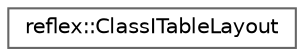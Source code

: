 digraph "Graphical Class Hierarchy"
{
 // LATEX_PDF_SIZE
  bgcolor="transparent";
  edge [fontname=Helvetica,fontsize=10,labelfontname=Helvetica,labelfontsize=10];
  node [fontname=Helvetica,fontsize=10,shape=box,height=0.2,width=0.4];
  rankdir="LR";
  Node0 [id="Node000000",label="reflex::ClassITableLayout",height=0.2,width=0.4,color="grey40", fillcolor="white", style="filled",URL="$classreflex_1_1ClassITableLayout.html",tooltip=" "];
}
